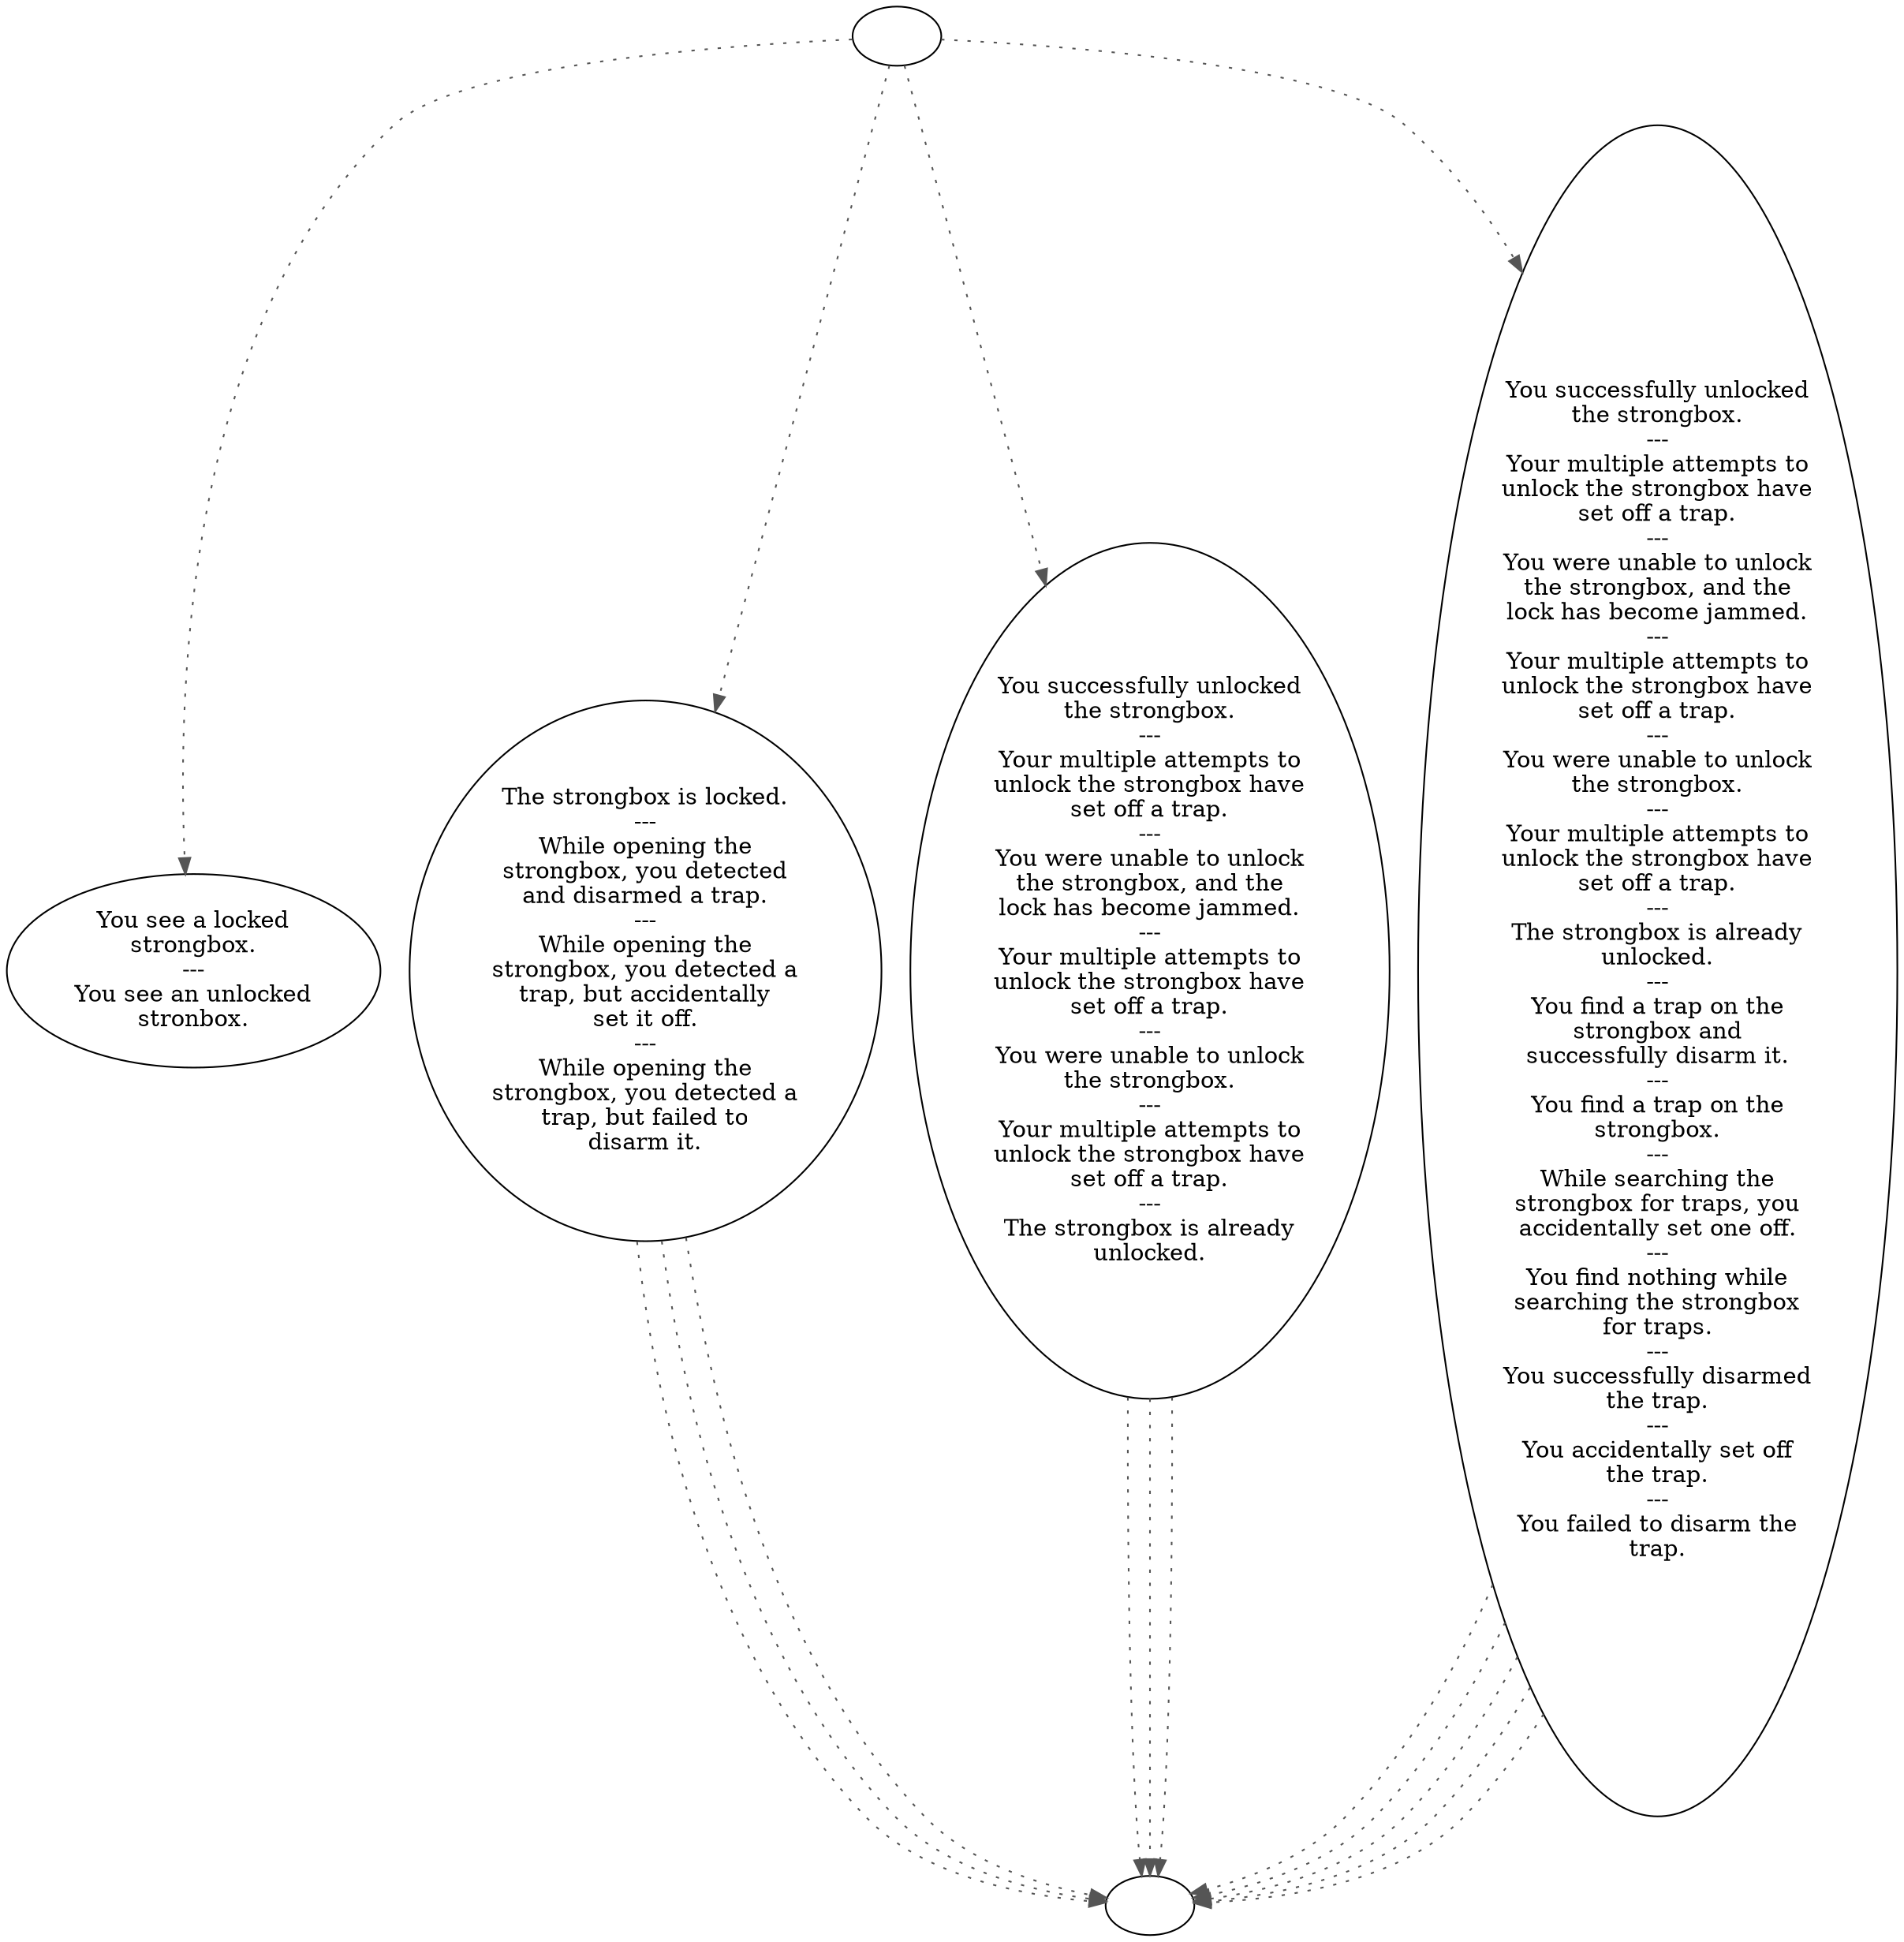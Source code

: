 digraph HTWRBOX {
  "start" [style=filled       fillcolor="#FFFFFF"       color="#000000"]
  "start" -> "look_at_p_proc" [style=dotted color="#555555"]
  "start" -> "use_p_proc" [style=dotted color="#555555"]
  "start" -> "use_obj_on_p_proc" [style=dotted color="#555555"]
  "start" -> "use_skill_on_p_proc" [style=dotted color="#555555"]
  "start" [label=""]
  "look_at_p_proc" [style=filled       fillcolor="#FFFFFF"       color="#000000"]
  "look_at_p_proc" [label="You see a locked\nstrongbox.\n---\nYou see an unlocked\nstronbox."]
  "use_p_proc" [style=filled       fillcolor="#FFFFFF"       color="#000000"]
  "use_p_proc" -> "set_off_trap" [style=dotted color="#555555"]
  "use_p_proc" -> "set_off_trap" [style=dotted color="#555555"]
  "use_p_proc" -> "set_off_trap" [style=dotted color="#555555"]
  "use_p_proc" [label="The strongbox is locked.\n---\nWhile opening the\nstrongbox, you detected\nand disarmed a trap.\n---\nWhile opening the\nstrongbox, you detected a\ntrap, but accidentally\nset it off.\n---\nWhile opening the\nstrongbox, you detected a\ntrap, but failed to\ndisarm it."]
  "use_obj_on_p_proc" [style=filled       fillcolor="#FFFFFF"       color="#000000"]
  "use_obj_on_p_proc" -> "set_off_trap" [style=dotted color="#555555"]
  "use_obj_on_p_proc" -> "set_off_trap" [style=dotted color="#555555"]
  "use_obj_on_p_proc" -> "set_off_trap" [style=dotted color="#555555"]
  "use_obj_on_p_proc" [label="You successfully unlocked\nthe strongbox.\n---\nYour multiple attempts to\nunlock the strongbox have\nset off a trap.\n---\nYou were unable to unlock\nthe strongbox, and the\nlock has become jammed.\n---\nYour multiple attempts to\nunlock the strongbox have\nset off a trap.\n---\nYou were unable to unlock\nthe strongbox.\n---\nYour multiple attempts to\nunlock the strongbox have\nset off a trap.\n---\nThe strongbox is already\nunlocked."]
  "use_skill_on_p_proc" [style=filled       fillcolor="#FFFFFF"       color="#000000"]
  "use_skill_on_p_proc" -> "set_off_trap" [style=dotted color="#555555"]
  "use_skill_on_p_proc" -> "set_off_trap" [style=dotted color="#555555"]
  "use_skill_on_p_proc" -> "set_off_trap" [style=dotted color="#555555"]
  "use_skill_on_p_proc" -> "set_off_trap" [style=dotted color="#555555"]
  "use_skill_on_p_proc" -> "set_off_trap" [style=dotted color="#555555"]
  "use_skill_on_p_proc" [label="You successfully unlocked\nthe strongbox.\n---\nYour multiple attempts to\nunlock the strongbox have\nset off a trap.\n---\nYou were unable to unlock\nthe strongbox, and the\nlock has become jammed.\n---\nYour multiple attempts to\nunlock the strongbox have\nset off a trap.\n---\nYou were unable to unlock\nthe strongbox.\n---\nYour multiple attempts to\nunlock the strongbox have\nset off a trap.\n---\nThe strongbox is already\nunlocked.\n---\nYou find a trap on the\nstrongbox and\nsuccessfully disarm it.\n---\nYou find a trap on the\nstrongbox.\n---\nWhile searching the\nstrongbox for traps, you\naccidentally set one off.\n---\nYou find nothing while\nsearching the strongbox\nfor traps.\n---\nYou successfully disarmed\nthe trap.\n---\nYou accidentally set off\nthe trap.\n---\nYou failed to disarm the\ntrap."]
  "set_off_trap" [style=filled       fillcolor="#FFFFFF"       color="#000000"]
  "set_off_trap" [label=""]
}
